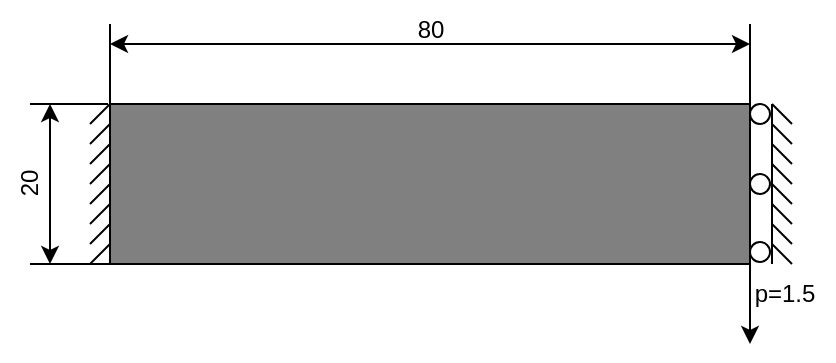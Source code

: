 <mxfile version="28.2.5">
  <diagram name="第 1 页" id="ymwS_IY8MIXRyYueqAV2">
    <mxGraphModel dx="721" dy="435" grid="1" gridSize="10" guides="1" tooltips="1" connect="1" arrows="1" fold="1" page="1" pageScale="1" pageWidth="1169" pageHeight="827" math="0" shadow="0">
      <root>
        <mxCell id="0" />
        <mxCell id="1" parent="0" />
        <mxCell id="_RP0dMVc5jquQAwwALMM-1" value="" style="rounded=0;whiteSpace=wrap;html=1;fillStyle=auto;fillColor=#808080;" parent="1" vertex="1">
          <mxGeometry x="200" y="240" width="320" height="80" as="geometry" />
        </mxCell>
        <mxCell id="amTEWInF5iUkod_gDk52-12" value="80" style="text;html=1;align=center;verticalAlign=middle;resizable=0;points=[];autosize=1;strokeColor=none;fillColor=none;rotation=0;" parent="1" vertex="1">
          <mxGeometry x="340" y="188" width="40" height="30" as="geometry" />
        </mxCell>
        <mxCell id="amTEWInF5iUkod_gDk52-11" value="" style="endArrow=classic;startArrow=classic;html=1;rounded=0;" parent="1" edge="1">
          <mxGeometry width="50" height="50" relative="1" as="geometry">
            <mxPoint x="200" y="210" as="sourcePoint" />
            <mxPoint x="520" y="210" as="targetPoint" />
          </mxGeometry>
        </mxCell>
        <mxCell id="zKcQJ6je26KNiS40WJ7N-1" value="" style="endArrow=classic;html=1;rounded=0;" parent="1" edge="1">
          <mxGeometry width="50" height="50" relative="1" as="geometry">
            <mxPoint x="520" y="320" as="sourcePoint" />
            <mxPoint x="520" y="360" as="targetPoint" />
          </mxGeometry>
        </mxCell>
        <mxCell id="zKcQJ6je26KNiS40WJ7N-23" value="p=1.5" style="text;html=1;align=center;verticalAlign=middle;resizable=0;points=[];autosize=1;strokeColor=none;fillColor=none;" parent="1" vertex="1">
          <mxGeometry x="512" y="320" width="50" height="30" as="geometry" />
        </mxCell>
        <mxCell id="zKcQJ6je26KNiS40WJ7N-24" value="" style="endArrow=none;html=1;rounded=0;" parent="1" edge="1">
          <mxGeometry width="50" height="50" relative="1" as="geometry">
            <mxPoint x="520" y="240" as="sourcePoint" />
            <mxPoint x="520" y="200" as="targetPoint" />
          </mxGeometry>
        </mxCell>
        <mxCell id="zKcQJ6je26KNiS40WJ7N-26" value="" style="ellipse;whiteSpace=wrap;html=1;aspect=fixed;" parent="1" vertex="1">
          <mxGeometry x="520" y="240" width="10" height="10" as="geometry" />
        </mxCell>
        <mxCell id="zKcQJ6je26KNiS40WJ7N-27" value="" style="ellipse;whiteSpace=wrap;html=1;aspect=fixed;" parent="1" vertex="1">
          <mxGeometry x="520" y="275" width="10" height="10" as="geometry" />
        </mxCell>
        <mxCell id="zKcQJ6je26KNiS40WJ7N-28" value="" style="ellipse;whiteSpace=wrap;html=1;aspect=fixed;" parent="1" vertex="1">
          <mxGeometry x="520" y="309" width="10" height="10" as="geometry" />
        </mxCell>
        <mxCell id="zKcQJ6je26KNiS40WJ7N-5" value="" style="group;flipH=1;" parent="1" vertex="1" connectable="0">
          <mxGeometry x="531" y="240" width="10" height="80" as="geometry" />
        </mxCell>
        <mxCell id="zKcQJ6je26KNiS40WJ7N-6" value="" style="endArrow=none;html=1;rounded=0;startSize=6;exitX=0.053;exitY=1.001;exitDx=0;exitDy=0;exitPerimeter=0;" parent="zKcQJ6je26KNiS40WJ7N-5" edge="1">
          <mxGeometry width="50" height="50" relative="1" as="geometry">
            <mxPoint y="70" as="sourcePoint" />
            <mxPoint x="10" y="80" as="targetPoint" />
          </mxGeometry>
        </mxCell>
        <mxCell id="zKcQJ6je26KNiS40WJ7N-7" value="" style="endArrow=none;html=1;rounded=0;startSize=6;exitX=0.053;exitY=1.001;exitDx=0;exitDy=0;exitPerimeter=0;" parent="zKcQJ6je26KNiS40WJ7N-5" edge="1">
          <mxGeometry width="50" height="50" relative="1" as="geometry">
            <mxPoint y="60" as="sourcePoint" />
            <mxPoint x="10" y="70" as="targetPoint" />
          </mxGeometry>
        </mxCell>
        <mxCell id="zKcQJ6je26KNiS40WJ7N-8" value="" style="endArrow=none;html=1;rounded=0;startSize=6;exitX=0.053;exitY=1.001;exitDx=0;exitDy=0;exitPerimeter=0;" parent="zKcQJ6je26KNiS40WJ7N-5" edge="1">
          <mxGeometry width="50" height="50" relative="1" as="geometry">
            <mxPoint y="50" as="sourcePoint" />
            <mxPoint x="10" y="60" as="targetPoint" />
          </mxGeometry>
        </mxCell>
        <mxCell id="zKcQJ6je26KNiS40WJ7N-9" value="" style="endArrow=none;html=1;rounded=0;startSize=6;exitX=0.053;exitY=1.001;exitDx=0;exitDy=0;exitPerimeter=0;" parent="zKcQJ6je26KNiS40WJ7N-5" edge="1">
          <mxGeometry width="50" height="50" relative="1" as="geometry">
            <mxPoint y="40" as="sourcePoint" />
            <mxPoint x="10" y="50" as="targetPoint" />
          </mxGeometry>
        </mxCell>
        <mxCell id="zKcQJ6je26KNiS40WJ7N-10" value="" style="endArrow=none;html=1;rounded=0;startSize=6;exitX=0.053;exitY=1.001;exitDx=0;exitDy=0;exitPerimeter=0;" parent="zKcQJ6je26KNiS40WJ7N-5" edge="1">
          <mxGeometry width="50" height="50" relative="1" as="geometry">
            <mxPoint y="30" as="sourcePoint" />
            <mxPoint x="10" y="40" as="targetPoint" />
          </mxGeometry>
        </mxCell>
        <mxCell id="zKcQJ6je26KNiS40WJ7N-11" value="" style="endArrow=none;html=1;rounded=0;startSize=6;exitX=0.053;exitY=1.001;exitDx=0;exitDy=0;exitPerimeter=0;" parent="zKcQJ6je26KNiS40WJ7N-5" edge="1">
          <mxGeometry width="50" height="50" relative="1" as="geometry">
            <mxPoint y="20" as="sourcePoint" />
            <mxPoint x="10" y="30" as="targetPoint" />
          </mxGeometry>
        </mxCell>
        <mxCell id="zKcQJ6je26KNiS40WJ7N-12" value="" style="endArrow=none;html=1;rounded=0;startSize=6;exitX=0.053;exitY=1.001;exitDx=0;exitDy=0;exitPerimeter=0;" parent="zKcQJ6je26KNiS40WJ7N-5" edge="1">
          <mxGeometry width="50" height="50" relative="1" as="geometry">
            <mxPoint y="10" as="sourcePoint" />
            <mxPoint x="10" y="20" as="targetPoint" />
          </mxGeometry>
        </mxCell>
        <mxCell id="zKcQJ6je26KNiS40WJ7N-13" value="" style="endArrow=none;html=1;rounded=0;startSize=6;exitX=0.053;exitY=1.001;exitDx=0;exitDy=0;exitPerimeter=0;" parent="zKcQJ6je26KNiS40WJ7N-5" edge="1">
          <mxGeometry width="50" height="50" relative="1" as="geometry">
            <mxPoint as="sourcePoint" />
            <mxPoint x="10" y="10" as="targetPoint" />
          </mxGeometry>
        </mxCell>
        <mxCell id="zKcQJ6je26KNiS40WJ7N-29" value="" style="endArrow=none;html=1;rounded=0;" parent="1" edge="1">
          <mxGeometry width="50" height="50" relative="1" as="geometry">
            <mxPoint x="531" y="320" as="sourcePoint" />
            <mxPoint x="531" y="240" as="targetPoint" />
          </mxGeometry>
        </mxCell>
        <mxCell id="myBx_Amw5foEbO6-DIyn-1" value="" style="group" parent="1" vertex="1" connectable="0">
          <mxGeometry x="160" y="200" width="40" height="120" as="geometry" />
        </mxCell>
        <mxCell id="amTEWInF5iUkod_gDk52-8" value="" style="endArrow=none;html=1;rounded=0;" parent="myBx_Amw5foEbO6-DIyn-1" edge="1">
          <mxGeometry width="50" height="50" relative="1" as="geometry">
            <mxPoint x="40" y="40" as="sourcePoint" />
            <mxPoint x="40" as="targetPoint" />
          </mxGeometry>
        </mxCell>
        <mxCell id="zKcQJ6je26KNiS40WJ7N-4" value="" style="group" parent="myBx_Amw5foEbO6-DIyn-1" vertex="1" connectable="0">
          <mxGeometry x="30" y="40" width="10" height="80" as="geometry" />
        </mxCell>
        <mxCell id="N4_VROy1ueIJlBlE-Fv6-36" value="" style="endArrow=none;html=1;rounded=0;startSize=6;exitX=0.053;exitY=1.001;exitDx=0;exitDy=0;exitPerimeter=0;" parent="zKcQJ6je26KNiS40WJ7N-4" edge="1">
          <mxGeometry width="50" height="50" relative="1" as="geometry">
            <mxPoint x="10" y="70" as="sourcePoint" />
            <mxPoint y="80" as="targetPoint" />
          </mxGeometry>
        </mxCell>
        <mxCell id="N4_VROy1ueIJlBlE-Fv6-37" value="" style="endArrow=none;html=1;rounded=0;startSize=6;exitX=0.053;exitY=1.001;exitDx=0;exitDy=0;exitPerimeter=0;" parent="zKcQJ6je26KNiS40WJ7N-4" edge="1">
          <mxGeometry width="50" height="50" relative="1" as="geometry">
            <mxPoint x="10" y="60" as="sourcePoint" />
            <mxPoint y="70" as="targetPoint" />
          </mxGeometry>
        </mxCell>
        <mxCell id="N4_VROy1ueIJlBlE-Fv6-38" value="" style="endArrow=none;html=1;rounded=0;startSize=6;exitX=0.053;exitY=1.001;exitDx=0;exitDy=0;exitPerimeter=0;" parent="zKcQJ6je26KNiS40WJ7N-4" edge="1">
          <mxGeometry width="50" height="50" relative="1" as="geometry">
            <mxPoint x="10" y="50" as="sourcePoint" />
            <mxPoint y="60" as="targetPoint" />
          </mxGeometry>
        </mxCell>
        <mxCell id="N4_VROy1ueIJlBlE-Fv6-39" value="" style="endArrow=none;html=1;rounded=0;startSize=6;exitX=0.053;exitY=1.001;exitDx=0;exitDy=0;exitPerimeter=0;" parent="zKcQJ6je26KNiS40WJ7N-4" edge="1">
          <mxGeometry width="50" height="50" relative="1" as="geometry">
            <mxPoint x="10" y="40" as="sourcePoint" />
            <mxPoint y="50" as="targetPoint" />
          </mxGeometry>
        </mxCell>
        <mxCell id="N4_VROy1ueIJlBlE-Fv6-40" value="" style="endArrow=none;html=1;rounded=0;startSize=6;exitX=0.053;exitY=1.001;exitDx=0;exitDy=0;exitPerimeter=0;" parent="zKcQJ6je26KNiS40WJ7N-4" edge="1">
          <mxGeometry width="50" height="50" relative="1" as="geometry">
            <mxPoint x="10" y="30" as="sourcePoint" />
            <mxPoint y="40" as="targetPoint" />
          </mxGeometry>
        </mxCell>
        <mxCell id="N4_VROy1ueIJlBlE-Fv6-41" value="" style="endArrow=none;html=1;rounded=0;startSize=6;exitX=0.053;exitY=1.001;exitDx=0;exitDy=0;exitPerimeter=0;" parent="zKcQJ6je26KNiS40WJ7N-4" edge="1">
          <mxGeometry width="50" height="50" relative="1" as="geometry">
            <mxPoint x="10" y="20" as="sourcePoint" />
            <mxPoint y="30" as="targetPoint" />
          </mxGeometry>
        </mxCell>
        <mxCell id="N4_VROy1ueIJlBlE-Fv6-42" value="" style="endArrow=none;html=1;rounded=0;startSize=6;exitX=0.053;exitY=1.001;exitDx=0;exitDy=0;exitPerimeter=0;" parent="zKcQJ6je26KNiS40WJ7N-4" edge="1">
          <mxGeometry width="50" height="50" relative="1" as="geometry">
            <mxPoint x="10" y="10" as="sourcePoint" />
            <mxPoint y="20" as="targetPoint" />
          </mxGeometry>
        </mxCell>
        <mxCell id="N4_VROy1ueIJlBlE-Fv6-43" value="" style="endArrow=none;html=1;rounded=0;startSize=6;exitX=0.053;exitY=1.001;exitDx=0;exitDy=0;exitPerimeter=0;" parent="zKcQJ6je26KNiS40WJ7N-4" edge="1">
          <mxGeometry width="50" height="50" relative="1" as="geometry">
            <mxPoint x="10" as="sourcePoint" />
            <mxPoint y="10" as="targetPoint" />
          </mxGeometry>
        </mxCell>
        <mxCell id="zKcQJ6je26KNiS40WJ7N-31" value="" style="group" parent="myBx_Amw5foEbO6-DIyn-1" vertex="1" connectable="0">
          <mxGeometry y="40" width="40" height="80" as="geometry" />
        </mxCell>
        <mxCell id="zKcQJ6je26KNiS40WJ7N-32" value="" style="endArrow=none;html=1;rounded=0;" parent="zKcQJ6je26KNiS40WJ7N-31" edge="1">
          <mxGeometry width="50" height="50" relative="1" as="geometry">
            <mxPoint x="40" y="80" as="sourcePoint" />
            <mxPoint y="80" as="targetPoint" />
          </mxGeometry>
        </mxCell>
        <mxCell id="zKcQJ6je26KNiS40WJ7N-33" value="" style="endArrow=none;html=1;rounded=0;" parent="zKcQJ6je26KNiS40WJ7N-31" edge="1">
          <mxGeometry width="50" height="50" relative="1" as="geometry">
            <mxPoint x="39" as="sourcePoint" />
            <mxPoint as="targetPoint" />
          </mxGeometry>
        </mxCell>
        <mxCell id="zKcQJ6je26KNiS40WJ7N-34" value="" style="endArrow=classic;startArrow=classic;html=1;rounded=0;" parent="zKcQJ6je26KNiS40WJ7N-31" edge="1">
          <mxGeometry width="50" height="50" relative="1" as="geometry">
            <mxPoint x="10" y="80" as="sourcePoint" />
            <mxPoint x="10" as="targetPoint" />
          </mxGeometry>
        </mxCell>
        <mxCell id="amTEWInF5iUkod_gDk52-6" value="20" style="text;html=1;align=center;verticalAlign=middle;resizable=0;points=[];autosize=1;strokeColor=none;fillColor=none;rotation=270;" parent="zKcQJ6je26KNiS40WJ7N-31" vertex="1">
          <mxGeometry x="-20" y="25" width="40" height="30" as="geometry" />
        </mxCell>
      </root>
    </mxGraphModel>
  </diagram>
</mxfile>
